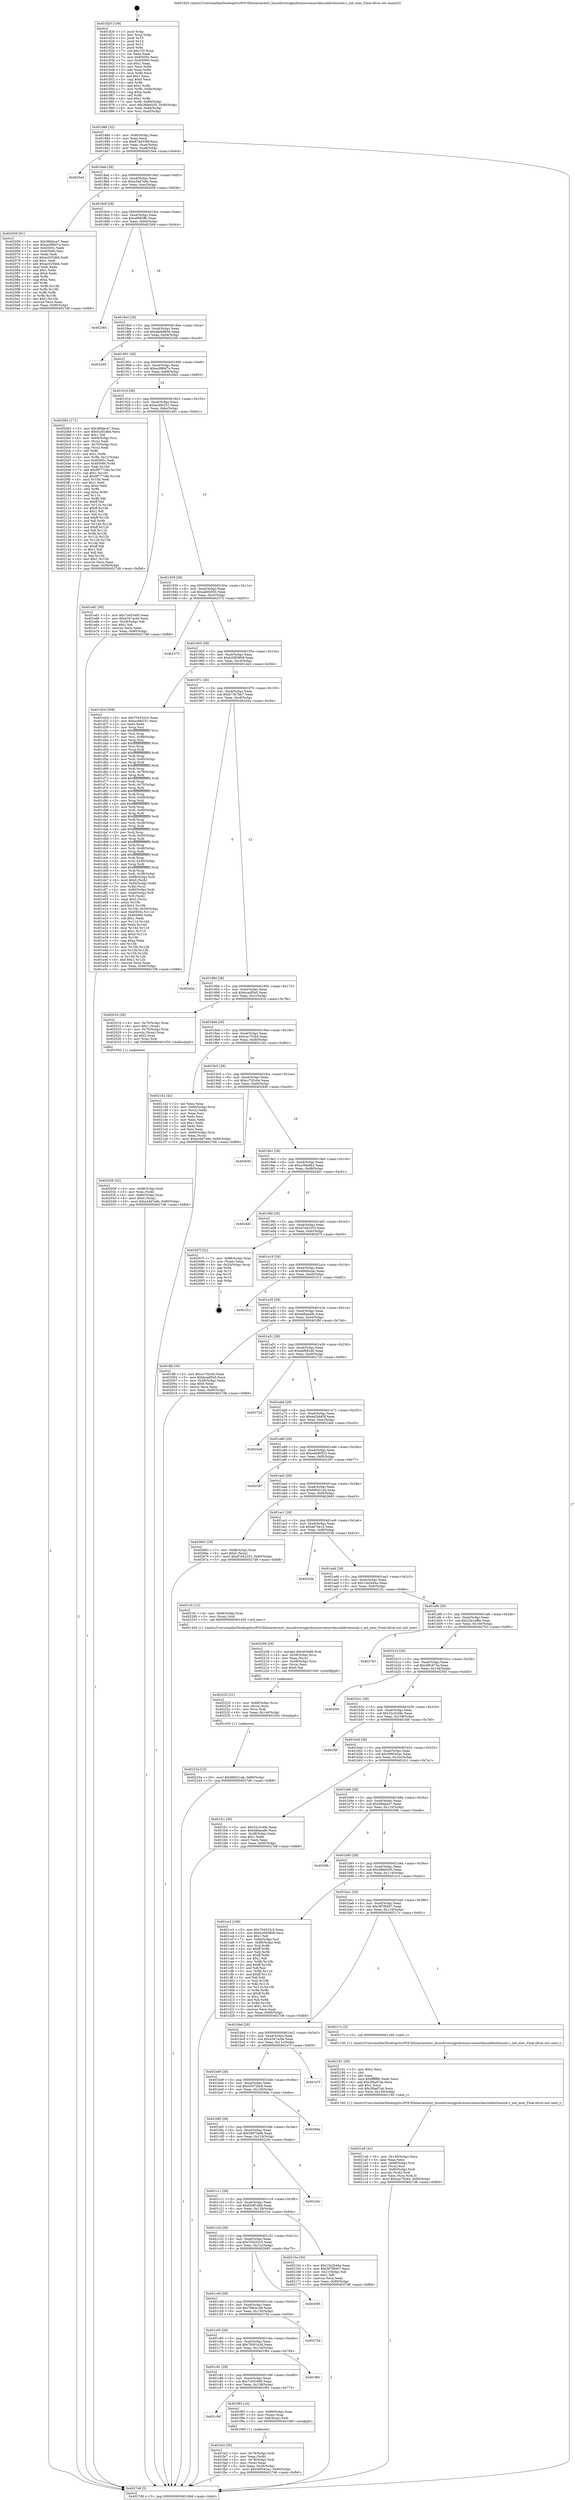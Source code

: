 digraph "0x401820" {
  label = "0x401820 (/mnt/c/Users/mathe/Desktop/tcc/POCII/binaries/extr_linuxdriversgpudrmnouveaunvkmsubdevbiosinit.c_init_exec_Final-ollvm.out::main(0))"
  labelloc = "t"
  node[shape=record]

  Entry [label="",width=0.3,height=0.3,shape=circle,fillcolor=black,style=filled]
  "0x40188d" [label="{
     0x40188d [32]\l
     | [instrs]\l
     &nbsp;&nbsp;0x40188d \<+6\>: mov -0x90(%rbp),%eax\l
     &nbsp;&nbsp;0x401893 \<+2\>: mov %eax,%ecx\l
     &nbsp;&nbsp;0x401895 \<+6\>: sub $0x87d4538f,%ecx\l
     &nbsp;&nbsp;0x40189b \<+6\>: mov %eax,-0xa4(%rbp)\l
     &nbsp;&nbsp;0x4018a1 \<+6\>: mov %ecx,-0xa8(%rbp)\l
     &nbsp;&nbsp;0x4018a7 \<+6\>: je 00000000004025e4 \<main+0xdc4\>\l
  }"]
  "0x4025e4" [label="{
     0x4025e4\l
  }", style=dashed]
  "0x4018ad" [label="{
     0x4018ad [28]\l
     | [instrs]\l
     &nbsp;&nbsp;0x4018ad \<+5\>: jmp 00000000004018b2 \<main+0x92\>\l
     &nbsp;&nbsp;0x4018b2 \<+6\>: mov -0xa4(%rbp),%eax\l
     &nbsp;&nbsp;0x4018b8 \<+5\>: sub $0xa34d7a9e,%eax\l
     &nbsp;&nbsp;0x4018bd \<+6\>: mov %eax,-0xac(%rbp)\l
     &nbsp;&nbsp;0x4018c3 \<+6\>: je 0000000000402058 \<main+0x838\>\l
  }"]
  Exit [label="",width=0.3,height=0.3,shape=circle,fillcolor=black,style=filled,peripheries=2]
  "0x402058" [label="{
     0x402058 [91]\l
     | [instrs]\l
     &nbsp;&nbsp;0x402058 \<+5\>: mov $0x36fabce7,%eax\l
     &nbsp;&nbsp;0x40205d \<+5\>: mov $0xac996d7a,%ecx\l
     &nbsp;&nbsp;0x402062 \<+7\>: mov 0x40505c,%edx\l
     &nbsp;&nbsp;0x402069 \<+7\>: mov 0x405060,%esi\l
     &nbsp;&nbsp;0x402070 \<+2\>: mov %edx,%edi\l
     &nbsp;&nbsp;0x402072 \<+6\>: sub $0xac0254bb,%edi\l
     &nbsp;&nbsp;0x402078 \<+3\>: sub $0x1,%edi\l
     &nbsp;&nbsp;0x40207b \<+6\>: add $0xac0254bb,%edi\l
     &nbsp;&nbsp;0x402081 \<+3\>: imul %edi,%edx\l
     &nbsp;&nbsp;0x402084 \<+3\>: and $0x1,%edx\l
     &nbsp;&nbsp;0x402087 \<+3\>: cmp $0x0,%edx\l
     &nbsp;&nbsp;0x40208a \<+4\>: sete %r8b\l
     &nbsp;&nbsp;0x40208e \<+3\>: cmp $0xa,%esi\l
     &nbsp;&nbsp;0x402091 \<+4\>: setl %r9b\l
     &nbsp;&nbsp;0x402095 \<+3\>: mov %r8b,%r10b\l
     &nbsp;&nbsp;0x402098 \<+3\>: and %r9b,%r10b\l
     &nbsp;&nbsp;0x40209b \<+3\>: xor %r9b,%r8b\l
     &nbsp;&nbsp;0x40209e \<+3\>: or %r8b,%r10b\l
     &nbsp;&nbsp;0x4020a1 \<+4\>: test $0x1,%r10b\l
     &nbsp;&nbsp;0x4020a5 \<+3\>: cmovne %ecx,%eax\l
     &nbsp;&nbsp;0x4020a8 \<+6\>: mov %eax,-0x90(%rbp)\l
     &nbsp;&nbsp;0x4020ae \<+5\>: jmp 00000000004027d8 \<main+0xfb8\>\l
  }"]
  "0x4018c9" [label="{
     0x4018c9 [28]\l
     | [instrs]\l
     &nbsp;&nbsp;0x4018c9 \<+5\>: jmp 00000000004018ce \<main+0xae\>\l
     &nbsp;&nbsp;0x4018ce \<+6\>: mov -0xa4(%rbp),%eax\l
     &nbsp;&nbsp;0x4018d4 \<+5\>: sub $0xa6685ffc,%eax\l
     &nbsp;&nbsp;0x4018d9 \<+6\>: mov %eax,-0xb0(%rbp)\l
     &nbsp;&nbsp;0x4018df \<+6\>: je 0000000000402364 \<main+0xb44\>\l
  }"]
  "0x40223a" [label="{
     0x40223a [15]\l
     | [instrs]\l
     &nbsp;&nbsp;0x40223a \<+10\>: movl $0xfd9421ab,-0x90(%rbp)\l
     &nbsp;&nbsp;0x402244 \<+5\>: jmp 00000000004027d8 \<main+0xfb8\>\l
  }"]
  "0x402364" [label="{
     0x402364\l
  }", style=dashed]
  "0x4018e5" [label="{
     0x4018e5 [28]\l
     | [instrs]\l
     &nbsp;&nbsp;0x4018e5 \<+5\>: jmp 00000000004018ea \<main+0xca\>\l
     &nbsp;&nbsp;0x4018ea \<+6\>: mov -0xa4(%rbp),%eax\l
     &nbsp;&nbsp;0x4018f0 \<+5\>: sub $0xabeb9656,%eax\l
     &nbsp;&nbsp;0x4018f5 \<+6\>: mov %eax,-0xb4(%rbp)\l
     &nbsp;&nbsp;0x4018fb \<+6\>: je 0000000000402249 \<main+0xa29\>\l
  }"]
  "0x402225" [label="{
     0x402225 [21]\l
     | [instrs]\l
     &nbsp;&nbsp;0x402225 \<+4\>: mov -0x68(%rbp),%rcx\l
     &nbsp;&nbsp;0x402229 \<+3\>: mov (%rcx),%rcx\l
     &nbsp;&nbsp;0x40222c \<+3\>: mov %rcx,%rdi\l
     &nbsp;&nbsp;0x40222f \<+6\>: mov %eax,-0x144(%rbp)\l
     &nbsp;&nbsp;0x402235 \<+5\>: call 0000000000401030 \<free@plt\>\l
     | [calls]\l
     &nbsp;&nbsp;0x401030 \{1\} (unknown)\l
  }"]
  "0x402249" [label="{
     0x402249\l
  }", style=dashed]
  "0x401901" [label="{
     0x401901 [28]\l
     | [instrs]\l
     &nbsp;&nbsp;0x401901 \<+5\>: jmp 0000000000401906 \<main+0xe6\>\l
     &nbsp;&nbsp;0x401906 \<+6\>: mov -0xa4(%rbp),%eax\l
     &nbsp;&nbsp;0x40190c \<+5\>: sub $0xac996d7a,%eax\l
     &nbsp;&nbsp;0x401911 \<+6\>: mov %eax,-0xb8(%rbp)\l
     &nbsp;&nbsp;0x401917 \<+6\>: je 00000000004020b3 \<main+0x893\>\l
  }"]
  "0x402208" [label="{
     0x402208 [29]\l
     | [instrs]\l
     &nbsp;&nbsp;0x402208 \<+10\>: movabs $0x4030d6,%rdi\l
     &nbsp;&nbsp;0x402212 \<+4\>: mov -0x58(%rbp),%rcx\l
     &nbsp;&nbsp;0x402216 \<+2\>: mov %eax,(%rcx)\l
     &nbsp;&nbsp;0x402218 \<+4\>: mov -0x58(%rbp),%rcx\l
     &nbsp;&nbsp;0x40221c \<+2\>: mov (%rcx),%esi\l
     &nbsp;&nbsp;0x40221e \<+2\>: mov $0x0,%al\l
     &nbsp;&nbsp;0x402220 \<+5\>: call 0000000000401040 \<printf@plt\>\l
     | [calls]\l
     &nbsp;&nbsp;0x401040 \{1\} (unknown)\l
  }"]
  "0x4020b3" [label="{
     0x4020b3 [171]\l
     | [instrs]\l
     &nbsp;&nbsp;0x4020b3 \<+5\>: mov $0x36fabce7,%eax\l
     &nbsp;&nbsp;0x4020b8 \<+5\>: mov $0x62df1dbb,%ecx\l
     &nbsp;&nbsp;0x4020bd \<+2\>: mov $0x1,%dl\l
     &nbsp;&nbsp;0x4020bf \<+4\>: mov -0x60(%rbp),%rsi\l
     &nbsp;&nbsp;0x4020c3 \<+2\>: mov (%rsi),%edi\l
     &nbsp;&nbsp;0x4020c5 \<+4\>: mov -0x70(%rbp),%rsi\l
     &nbsp;&nbsp;0x4020c9 \<+2\>: cmp (%rsi),%edi\l
     &nbsp;&nbsp;0x4020cb \<+4\>: setl %r8b\l
     &nbsp;&nbsp;0x4020cf \<+4\>: and $0x1,%r8b\l
     &nbsp;&nbsp;0x4020d3 \<+4\>: mov %r8b,-0x21(%rbp)\l
     &nbsp;&nbsp;0x4020d7 \<+7\>: mov 0x40505c,%edi\l
     &nbsp;&nbsp;0x4020de \<+8\>: mov 0x405060,%r9d\l
     &nbsp;&nbsp;0x4020e6 \<+3\>: mov %edi,%r10d\l
     &nbsp;&nbsp;0x4020e9 \<+7\>: add $0x9f777c8e,%r10d\l
     &nbsp;&nbsp;0x4020f0 \<+4\>: sub $0x1,%r10d\l
     &nbsp;&nbsp;0x4020f4 \<+7\>: sub $0x9f777c8e,%r10d\l
     &nbsp;&nbsp;0x4020fb \<+4\>: imul %r10d,%edi\l
     &nbsp;&nbsp;0x4020ff \<+3\>: and $0x1,%edi\l
     &nbsp;&nbsp;0x402102 \<+3\>: cmp $0x0,%edi\l
     &nbsp;&nbsp;0x402105 \<+4\>: sete %r8b\l
     &nbsp;&nbsp;0x402109 \<+4\>: cmp $0xa,%r9d\l
     &nbsp;&nbsp;0x40210d \<+4\>: setl %r11b\l
     &nbsp;&nbsp;0x402111 \<+3\>: mov %r8b,%bl\l
     &nbsp;&nbsp;0x402114 \<+3\>: xor $0xff,%bl\l
     &nbsp;&nbsp;0x402117 \<+3\>: mov %r11b,%r14b\l
     &nbsp;&nbsp;0x40211a \<+4\>: xor $0xff,%r14b\l
     &nbsp;&nbsp;0x40211e \<+3\>: xor $0x1,%dl\l
     &nbsp;&nbsp;0x402121 \<+3\>: mov %bl,%r15b\l
     &nbsp;&nbsp;0x402124 \<+4\>: and $0xff,%r15b\l
     &nbsp;&nbsp;0x402128 \<+3\>: and %dl,%r8b\l
     &nbsp;&nbsp;0x40212b \<+3\>: mov %r14b,%r12b\l
     &nbsp;&nbsp;0x40212e \<+4\>: and $0xff,%r12b\l
     &nbsp;&nbsp;0x402132 \<+3\>: and %dl,%r11b\l
     &nbsp;&nbsp;0x402135 \<+3\>: or %r8b,%r15b\l
     &nbsp;&nbsp;0x402138 \<+3\>: or %r11b,%r12b\l
     &nbsp;&nbsp;0x40213b \<+3\>: xor %r12b,%r15b\l
     &nbsp;&nbsp;0x40213e \<+3\>: or %r14b,%bl\l
     &nbsp;&nbsp;0x402141 \<+3\>: xor $0xff,%bl\l
     &nbsp;&nbsp;0x402144 \<+3\>: or $0x1,%dl\l
     &nbsp;&nbsp;0x402147 \<+2\>: and %dl,%bl\l
     &nbsp;&nbsp;0x402149 \<+3\>: or %bl,%r15b\l
     &nbsp;&nbsp;0x40214c \<+4\>: test $0x1,%r15b\l
     &nbsp;&nbsp;0x402150 \<+3\>: cmovne %ecx,%eax\l
     &nbsp;&nbsp;0x402153 \<+6\>: mov %eax,-0x90(%rbp)\l
     &nbsp;&nbsp;0x402159 \<+5\>: jmp 00000000004027d8 \<main+0xfb8\>\l
  }"]
  "0x40191d" [label="{
     0x40191d [28]\l
     | [instrs]\l
     &nbsp;&nbsp;0x40191d \<+5\>: jmp 0000000000401922 \<main+0x102\>\l
     &nbsp;&nbsp;0x401922 \<+6\>: mov -0xa4(%rbp),%eax\l
     &nbsp;&nbsp;0x401928 \<+5\>: sub $0xacd9c251,%eax\l
     &nbsp;&nbsp;0x40192d \<+6\>: mov %eax,-0xbc(%rbp)\l
     &nbsp;&nbsp;0x401933 \<+6\>: je 0000000000401e61 \<main+0x641\>\l
  }"]
  "0x4021a9" [label="{
     0x4021a9 [41]\l
     | [instrs]\l
     &nbsp;&nbsp;0x4021a9 \<+6\>: mov -0x140(%rbp),%ecx\l
     &nbsp;&nbsp;0x4021af \<+3\>: imul %eax,%ecx\l
     &nbsp;&nbsp;0x4021b2 \<+4\>: mov -0x68(%rbp),%rsi\l
     &nbsp;&nbsp;0x4021b6 \<+3\>: mov (%rsi),%rsi\l
     &nbsp;&nbsp;0x4021b9 \<+4\>: mov -0x60(%rbp),%rdi\l
     &nbsp;&nbsp;0x4021bd \<+3\>: movslq (%rdi),%rdi\l
     &nbsp;&nbsp;0x4021c0 \<+3\>: mov %ecx,(%rsi,%rdi,4)\l
     &nbsp;&nbsp;0x4021c3 \<+10\>: movl $0xcac75cb4,-0x90(%rbp)\l
     &nbsp;&nbsp;0x4021cd \<+5\>: jmp 00000000004027d8 \<main+0xfb8\>\l
  }"]
  "0x401e61" [label="{
     0x401e61 [30]\l
     | [instrs]\l
     &nbsp;&nbsp;0x401e61 \<+5\>: mov $0x7c453495,%eax\l
     &nbsp;&nbsp;0x401e66 \<+5\>: mov $0x4347ac0e,%ecx\l
     &nbsp;&nbsp;0x401e6b \<+3\>: mov -0x29(%rbp),%dl\l
     &nbsp;&nbsp;0x401e6e \<+3\>: test $0x1,%dl\l
     &nbsp;&nbsp;0x401e71 \<+3\>: cmovne %ecx,%eax\l
     &nbsp;&nbsp;0x401e74 \<+6\>: mov %eax,-0x90(%rbp)\l
     &nbsp;&nbsp;0x401e7a \<+5\>: jmp 00000000004027d8 \<main+0xfb8\>\l
  }"]
  "0x401939" [label="{
     0x401939 [28]\l
     | [instrs]\l
     &nbsp;&nbsp;0x401939 \<+5\>: jmp 000000000040193e \<main+0x11e\>\l
     &nbsp;&nbsp;0x40193e \<+6\>: mov -0xa4(%rbp),%eax\l
     &nbsp;&nbsp;0x401944 \<+5\>: sub $0xaefd5955,%eax\l
     &nbsp;&nbsp;0x401949 \<+6\>: mov %eax,-0xc0(%rbp)\l
     &nbsp;&nbsp;0x40194f \<+6\>: je 0000000000402373 \<main+0xb53\>\l
  }"]
  "0x402181" [label="{
     0x402181 [40]\l
     | [instrs]\l
     &nbsp;&nbsp;0x402181 \<+5\>: mov $0x2,%ecx\l
     &nbsp;&nbsp;0x402186 \<+1\>: cltd\l
     &nbsp;&nbsp;0x402187 \<+2\>: idiv %ecx\l
     &nbsp;&nbsp;0x402189 \<+6\>: imul $0xfffffffe,%edx,%ecx\l
     &nbsp;&nbsp;0x40218f \<+6\>: add $0x2f4ad7ab,%ecx\l
     &nbsp;&nbsp;0x402195 \<+3\>: add $0x1,%ecx\l
     &nbsp;&nbsp;0x402198 \<+6\>: sub $0x2f4ad7ab,%ecx\l
     &nbsp;&nbsp;0x40219e \<+6\>: mov %ecx,-0x140(%rbp)\l
     &nbsp;&nbsp;0x4021a4 \<+5\>: call 0000000000401160 \<next_i\>\l
     | [calls]\l
     &nbsp;&nbsp;0x401160 \{1\} (/mnt/c/Users/mathe/Desktop/tcc/POCII/binaries/extr_linuxdriversgpudrmnouveaunvkmsubdevbiosinit.c_init_exec_Final-ollvm.out::next_i)\l
  }"]
  "0x402373" [label="{
     0x402373\l
  }", style=dashed]
  "0x401955" [label="{
     0x401955 [28]\l
     | [instrs]\l
     &nbsp;&nbsp;0x401955 \<+5\>: jmp 000000000040195a \<main+0x13a\>\l
     &nbsp;&nbsp;0x40195a \<+6\>: mov -0xa4(%rbp),%eax\l
     &nbsp;&nbsp;0x401960 \<+5\>: sub $0xb2093808,%eax\l
     &nbsp;&nbsp;0x401965 \<+6\>: mov %eax,-0xc4(%rbp)\l
     &nbsp;&nbsp;0x40196b \<+6\>: je 0000000000401d2d \<main+0x50d\>\l
  }"]
  "0x402038" [label="{
     0x402038 [32]\l
     | [instrs]\l
     &nbsp;&nbsp;0x402038 \<+4\>: mov -0x68(%rbp),%rdi\l
     &nbsp;&nbsp;0x40203c \<+3\>: mov %rax,(%rdi)\l
     &nbsp;&nbsp;0x40203f \<+4\>: mov -0x60(%rbp),%rax\l
     &nbsp;&nbsp;0x402043 \<+6\>: movl $0x0,(%rax)\l
     &nbsp;&nbsp;0x402049 \<+10\>: movl $0xa34d7a9e,-0x90(%rbp)\l
     &nbsp;&nbsp;0x402053 \<+5\>: jmp 00000000004027d8 \<main+0xfb8\>\l
  }"]
  "0x401d2d" [label="{
     0x401d2d [308]\l
     | [instrs]\l
     &nbsp;&nbsp;0x401d2d \<+5\>: mov $0x704532c5,%eax\l
     &nbsp;&nbsp;0x401d32 \<+5\>: mov $0xacd9c251,%ecx\l
     &nbsp;&nbsp;0x401d37 \<+2\>: xor %edx,%edx\l
     &nbsp;&nbsp;0x401d39 \<+3\>: mov %rsp,%rsi\l
     &nbsp;&nbsp;0x401d3c \<+4\>: add $0xfffffffffffffff0,%rsi\l
     &nbsp;&nbsp;0x401d40 \<+3\>: mov %rsi,%rsp\l
     &nbsp;&nbsp;0x401d43 \<+7\>: mov %rsi,-0x88(%rbp)\l
     &nbsp;&nbsp;0x401d4a \<+3\>: mov %rsp,%rsi\l
     &nbsp;&nbsp;0x401d4d \<+4\>: add $0xfffffffffffffff0,%rsi\l
     &nbsp;&nbsp;0x401d51 \<+3\>: mov %rsi,%rsp\l
     &nbsp;&nbsp;0x401d54 \<+3\>: mov %rsp,%rdi\l
     &nbsp;&nbsp;0x401d57 \<+4\>: add $0xfffffffffffffff0,%rdi\l
     &nbsp;&nbsp;0x401d5b \<+3\>: mov %rdi,%rsp\l
     &nbsp;&nbsp;0x401d5e \<+4\>: mov %rdi,-0x80(%rbp)\l
     &nbsp;&nbsp;0x401d62 \<+3\>: mov %rsp,%rdi\l
     &nbsp;&nbsp;0x401d65 \<+4\>: add $0xfffffffffffffff0,%rdi\l
     &nbsp;&nbsp;0x401d69 \<+3\>: mov %rdi,%rsp\l
     &nbsp;&nbsp;0x401d6c \<+4\>: mov %rdi,-0x78(%rbp)\l
     &nbsp;&nbsp;0x401d70 \<+3\>: mov %rsp,%rdi\l
     &nbsp;&nbsp;0x401d73 \<+4\>: add $0xfffffffffffffff0,%rdi\l
     &nbsp;&nbsp;0x401d77 \<+3\>: mov %rdi,%rsp\l
     &nbsp;&nbsp;0x401d7a \<+4\>: mov %rdi,-0x70(%rbp)\l
     &nbsp;&nbsp;0x401d7e \<+3\>: mov %rsp,%rdi\l
     &nbsp;&nbsp;0x401d81 \<+4\>: add $0xfffffffffffffff0,%rdi\l
     &nbsp;&nbsp;0x401d85 \<+3\>: mov %rdi,%rsp\l
     &nbsp;&nbsp;0x401d88 \<+4\>: mov %rdi,-0x68(%rbp)\l
     &nbsp;&nbsp;0x401d8c \<+3\>: mov %rsp,%rdi\l
     &nbsp;&nbsp;0x401d8f \<+4\>: add $0xfffffffffffffff0,%rdi\l
     &nbsp;&nbsp;0x401d93 \<+3\>: mov %rdi,%rsp\l
     &nbsp;&nbsp;0x401d96 \<+4\>: mov %rdi,-0x60(%rbp)\l
     &nbsp;&nbsp;0x401d9a \<+3\>: mov %rsp,%rdi\l
     &nbsp;&nbsp;0x401d9d \<+4\>: add $0xfffffffffffffff0,%rdi\l
     &nbsp;&nbsp;0x401da1 \<+3\>: mov %rdi,%rsp\l
     &nbsp;&nbsp;0x401da4 \<+4\>: mov %rdi,-0x58(%rbp)\l
     &nbsp;&nbsp;0x401da8 \<+3\>: mov %rsp,%rdi\l
     &nbsp;&nbsp;0x401dab \<+4\>: add $0xfffffffffffffff0,%rdi\l
     &nbsp;&nbsp;0x401daf \<+3\>: mov %rdi,%rsp\l
     &nbsp;&nbsp;0x401db2 \<+4\>: mov %rdi,-0x50(%rbp)\l
     &nbsp;&nbsp;0x401db6 \<+3\>: mov %rsp,%rdi\l
     &nbsp;&nbsp;0x401db9 \<+4\>: add $0xfffffffffffffff0,%rdi\l
     &nbsp;&nbsp;0x401dbd \<+3\>: mov %rdi,%rsp\l
     &nbsp;&nbsp;0x401dc0 \<+4\>: mov %rdi,-0x48(%rbp)\l
     &nbsp;&nbsp;0x401dc4 \<+3\>: mov %rsp,%rdi\l
     &nbsp;&nbsp;0x401dc7 \<+4\>: add $0xfffffffffffffff0,%rdi\l
     &nbsp;&nbsp;0x401dcb \<+3\>: mov %rdi,%rsp\l
     &nbsp;&nbsp;0x401dce \<+4\>: mov %rdi,-0x40(%rbp)\l
     &nbsp;&nbsp;0x401dd2 \<+3\>: mov %rsp,%rdi\l
     &nbsp;&nbsp;0x401dd5 \<+4\>: add $0xfffffffffffffff0,%rdi\l
     &nbsp;&nbsp;0x401dd9 \<+3\>: mov %rdi,%rsp\l
     &nbsp;&nbsp;0x401ddc \<+4\>: mov %rdi,-0x38(%rbp)\l
     &nbsp;&nbsp;0x401de0 \<+7\>: mov -0x88(%rbp),%rdi\l
     &nbsp;&nbsp;0x401de7 \<+6\>: movl $0x0,(%rdi)\l
     &nbsp;&nbsp;0x401ded \<+7\>: mov -0x94(%rbp),%r8d\l
     &nbsp;&nbsp;0x401df4 \<+3\>: mov %r8d,(%rsi)\l
     &nbsp;&nbsp;0x401df7 \<+4\>: mov -0x80(%rbp),%rdi\l
     &nbsp;&nbsp;0x401dfb \<+7\>: mov -0xa0(%rbp),%r9\l
     &nbsp;&nbsp;0x401e02 \<+3\>: mov %r9,(%rdi)\l
     &nbsp;&nbsp;0x401e05 \<+3\>: cmpl $0x2,(%rsi)\l
     &nbsp;&nbsp;0x401e08 \<+4\>: setne %r10b\l
     &nbsp;&nbsp;0x401e0c \<+4\>: and $0x1,%r10b\l
     &nbsp;&nbsp;0x401e10 \<+4\>: mov %r10b,-0x29(%rbp)\l
     &nbsp;&nbsp;0x401e14 \<+8\>: mov 0x40505c,%r11d\l
     &nbsp;&nbsp;0x401e1c \<+7\>: mov 0x405060,%ebx\l
     &nbsp;&nbsp;0x401e23 \<+3\>: sub $0x1,%edx\l
     &nbsp;&nbsp;0x401e26 \<+3\>: mov %r11d,%r14d\l
     &nbsp;&nbsp;0x401e29 \<+3\>: add %edx,%r14d\l
     &nbsp;&nbsp;0x401e2c \<+4\>: imul %r14d,%r11d\l
     &nbsp;&nbsp;0x401e30 \<+4\>: and $0x1,%r11d\l
     &nbsp;&nbsp;0x401e34 \<+4\>: cmp $0x0,%r11d\l
     &nbsp;&nbsp;0x401e38 \<+4\>: sete %r10b\l
     &nbsp;&nbsp;0x401e3c \<+3\>: cmp $0xa,%ebx\l
     &nbsp;&nbsp;0x401e3f \<+4\>: setl %r15b\l
     &nbsp;&nbsp;0x401e43 \<+3\>: mov %r10b,%r12b\l
     &nbsp;&nbsp;0x401e46 \<+3\>: and %r15b,%r12b\l
     &nbsp;&nbsp;0x401e49 \<+3\>: xor %r15b,%r10b\l
     &nbsp;&nbsp;0x401e4c \<+3\>: or %r10b,%r12b\l
     &nbsp;&nbsp;0x401e4f \<+4\>: test $0x1,%r12b\l
     &nbsp;&nbsp;0x401e53 \<+3\>: cmovne %ecx,%eax\l
     &nbsp;&nbsp;0x401e56 \<+6\>: mov %eax,-0x90(%rbp)\l
     &nbsp;&nbsp;0x401e5c \<+5\>: jmp 00000000004027d8 \<main+0xfb8\>\l
  }"]
  "0x401971" [label="{
     0x401971 [28]\l
     | [instrs]\l
     &nbsp;&nbsp;0x401971 \<+5\>: jmp 0000000000401976 \<main+0x156\>\l
     &nbsp;&nbsp;0x401976 \<+6\>: mov -0xa4(%rbp),%eax\l
     &nbsp;&nbsp;0x40197c \<+5\>: sub $0xb73b7bb7,%eax\l
     &nbsp;&nbsp;0x401981 \<+6\>: mov %eax,-0xc8(%rbp)\l
     &nbsp;&nbsp;0x401987 \<+6\>: je 000000000040242a \<main+0xc0a\>\l
  }"]
  "0x401fa3" [label="{
     0x401fa3 [30]\l
     | [instrs]\l
     &nbsp;&nbsp;0x401fa3 \<+4\>: mov -0x78(%rbp),%rdi\l
     &nbsp;&nbsp;0x401fa7 \<+2\>: mov %eax,(%rdi)\l
     &nbsp;&nbsp;0x401fa9 \<+4\>: mov -0x78(%rbp),%rdi\l
     &nbsp;&nbsp;0x401fad \<+2\>: mov (%rdi),%eax\l
     &nbsp;&nbsp;0x401faf \<+3\>: mov %eax,-0x28(%rbp)\l
     &nbsp;&nbsp;0x401fb2 \<+10\>: movl $0x369542ec,-0x90(%rbp)\l
     &nbsp;&nbsp;0x401fbc \<+5\>: jmp 00000000004027d8 \<main+0xfb8\>\l
  }"]
  "0x40242a" [label="{
     0x40242a\l
  }", style=dashed]
  "0x40198d" [label="{
     0x40198d [28]\l
     | [instrs]\l
     &nbsp;&nbsp;0x40198d \<+5\>: jmp 0000000000401992 \<main+0x172\>\l
     &nbsp;&nbsp;0x401992 \<+6\>: mov -0xa4(%rbp),%eax\l
     &nbsp;&nbsp;0x401998 \<+5\>: sub $0xbcadf5a5,%eax\l
     &nbsp;&nbsp;0x40199d \<+6\>: mov %eax,-0xcc(%rbp)\l
     &nbsp;&nbsp;0x4019a3 \<+6\>: je 000000000040201b \<main+0x7fb\>\l
  }"]
  "0x401c9d" [label="{
     0x401c9d\l
  }", style=dashed]
  "0x40201b" [label="{
     0x40201b [29]\l
     | [instrs]\l
     &nbsp;&nbsp;0x40201b \<+4\>: mov -0x70(%rbp),%rax\l
     &nbsp;&nbsp;0x40201f \<+6\>: movl $0x1,(%rax)\l
     &nbsp;&nbsp;0x402025 \<+4\>: mov -0x70(%rbp),%rax\l
     &nbsp;&nbsp;0x402029 \<+3\>: movslq (%rax),%rax\l
     &nbsp;&nbsp;0x40202c \<+4\>: shl $0x2,%rax\l
     &nbsp;&nbsp;0x402030 \<+3\>: mov %rax,%rdi\l
     &nbsp;&nbsp;0x402033 \<+5\>: call 0000000000401050 \<malloc@plt\>\l
     | [calls]\l
     &nbsp;&nbsp;0x401050 \{1\} (unknown)\l
  }"]
  "0x4019a9" [label="{
     0x4019a9 [28]\l
     | [instrs]\l
     &nbsp;&nbsp;0x4019a9 \<+5\>: jmp 00000000004019ae \<main+0x18e\>\l
     &nbsp;&nbsp;0x4019ae \<+6\>: mov -0xa4(%rbp),%eax\l
     &nbsp;&nbsp;0x4019b4 \<+5\>: sub $0xcac75cb4,%eax\l
     &nbsp;&nbsp;0x4019b9 \<+6\>: mov %eax,-0xd0(%rbp)\l
     &nbsp;&nbsp;0x4019bf \<+6\>: je 00000000004021d2 \<main+0x9b2\>\l
  }"]
  "0x401f93" [label="{
     0x401f93 [16]\l
     | [instrs]\l
     &nbsp;&nbsp;0x401f93 \<+4\>: mov -0x80(%rbp),%rax\l
     &nbsp;&nbsp;0x401f97 \<+3\>: mov (%rax),%rax\l
     &nbsp;&nbsp;0x401f9a \<+4\>: mov 0x8(%rax),%rdi\l
     &nbsp;&nbsp;0x401f9e \<+5\>: call 0000000000401060 \<atoi@plt\>\l
     | [calls]\l
     &nbsp;&nbsp;0x401060 \{1\} (unknown)\l
  }"]
  "0x4021d2" [label="{
     0x4021d2 [42]\l
     | [instrs]\l
     &nbsp;&nbsp;0x4021d2 \<+2\>: xor %eax,%eax\l
     &nbsp;&nbsp;0x4021d4 \<+4\>: mov -0x60(%rbp),%rcx\l
     &nbsp;&nbsp;0x4021d8 \<+2\>: mov (%rcx),%edx\l
     &nbsp;&nbsp;0x4021da \<+2\>: mov %eax,%esi\l
     &nbsp;&nbsp;0x4021dc \<+2\>: sub %edx,%esi\l
     &nbsp;&nbsp;0x4021de \<+2\>: mov %eax,%edx\l
     &nbsp;&nbsp;0x4021e0 \<+3\>: sub $0x1,%edx\l
     &nbsp;&nbsp;0x4021e3 \<+2\>: add %edx,%esi\l
     &nbsp;&nbsp;0x4021e5 \<+2\>: sub %esi,%eax\l
     &nbsp;&nbsp;0x4021e7 \<+4\>: mov -0x60(%rbp),%rcx\l
     &nbsp;&nbsp;0x4021eb \<+2\>: mov %eax,(%rcx)\l
     &nbsp;&nbsp;0x4021ed \<+10\>: movl $0xa34d7a9e,-0x90(%rbp)\l
     &nbsp;&nbsp;0x4021f7 \<+5\>: jmp 00000000004027d8 \<main+0xfb8\>\l
  }"]
  "0x4019c5" [label="{
     0x4019c5 [28]\l
     | [instrs]\l
     &nbsp;&nbsp;0x4019c5 \<+5\>: jmp 00000000004019ca \<main+0x1aa\>\l
     &nbsp;&nbsp;0x4019ca \<+6\>: mov -0xa4(%rbp),%eax\l
     &nbsp;&nbsp;0x4019d0 \<+5\>: sub $0xcc702c0e,%eax\l
     &nbsp;&nbsp;0x4019d5 \<+6\>: mov %eax,-0xd4(%rbp)\l
     &nbsp;&nbsp;0x4019db \<+6\>: je 0000000000402640 \<main+0xe20\>\l
  }"]
  "0x401c81" [label="{
     0x401c81 [28]\l
     | [instrs]\l
     &nbsp;&nbsp;0x401c81 \<+5\>: jmp 0000000000401c86 \<main+0x466\>\l
     &nbsp;&nbsp;0x401c86 \<+6\>: mov -0xa4(%rbp),%eax\l
     &nbsp;&nbsp;0x401c8c \<+5\>: sub $0x7c453495,%eax\l
     &nbsp;&nbsp;0x401c91 \<+6\>: mov %eax,-0x138(%rbp)\l
     &nbsp;&nbsp;0x401c97 \<+6\>: je 0000000000401f93 \<main+0x773\>\l
  }"]
  "0x402640" [label="{
     0x402640\l
  }", style=dashed]
  "0x4019e1" [label="{
     0x4019e1 [28]\l
     | [instrs]\l
     &nbsp;&nbsp;0x4019e1 \<+5\>: jmp 00000000004019e6 \<main+0x1c6\>\l
     &nbsp;&nbsp;0x4019e6 \<+6\>: mov -0xa4(%rbp),%eax\l
     &nbsp;&nbsp;0x4019ec \<+5\>: sub $0xcc94e661,%eax\l
     &nbsp;&nbsp;0x4019f1 \<+6\>: mov %eax,-0xd8(%rbp)\l
     &nbsp;&nbsp;0x4019f7 \<+6\>: je 00000000004024d1 \<main+0xcb1\>\l
  }"]
  "0x401f84" [label="{
     0x401f84\l
  }", style=dashed]
  "0x4024d1" [label="{
     0x4024d1\l
  }", style=dashed]
  "0x4019fd" [label="{
     0x4019fd [28]\l
     | [instrs]\l
     &nbsp;&nbsp;0x4019fd \<+5\>: jmp 0000000000401a02 \<main+0x1e2\>\l
     &nbsp;&nbsp;0x401a02 \<+6\>: mov -0xa4(%rbp),%eax\l
     &nbsp;&nbsp;0x401a08 \<+5\>: sub $0xd7d42253,%eax\l
     &nbsp;&nbsp;0x401a0d \<+6\>: mov %eax,-0xdc(%rbp)\l
     &nbsp;&nbsp;0x401a13 \<+6\>: je 000000000040267f \<main+0xe5f\>\l
  }"]
  "0x401c65" [label="{
     0x401c65 [28]\l
     | [instrs]\l
     &nbsp;&nbsp;0x401c65 \<+5\>: jmp 0000000000401c6a \<main+0x44a\>\l
     &nbsp;&nbsp;0x401c6a \<+6\>: mov -0xa4(%rbp),%eax\l
     &nbsp;&nbsp;0x401c70 \<+5\>: sub $0x79301e3d,%eax\l
     &nbsp;&nbsp;0x401c75 \<+6\>: mov %eax,-0x134(%rbp)\l
     &nbsp;&nbsp;0x401c7b \<+6\>: je 0000000000401f84 \<main+0x764\>\l
  }"]
  "0x40267f" [label="{
     0x40267f [22]\l
     | [instrs]\l
     &nbsp;&nbsp;0x40267f \<+7\>: mov -0x88(%rbp),%rax\l
     &nbsp;&nbsp;0x402686 \<+2\>: mov (%rax),%eax\l
     &nbsp;&nbsp;0x402688 \<+4\>: lea -0x20(%rbp),%rsp\l
     &nbsp;&nbsp;0x40268c \<+1\>: pop %rbx\l
     &nbsp;&nbsp;0x40268d \<+2\>: pop %r12\l
     &nbsp;&nbsp;0x40268f \<+2\>: pop %r14\l
     &nbsp;&nbsp;0x402691 \<+2\>: pop %r15\l
     &nbsp;&nbsp;0x402693 \<+1\>: pop %rbp\l
     &nbsp;&nbsp;0x402694 \<+1\>: ret\l
  }"]
  "0x401a19" [label="{
     0x401a19 [28]\l
     | [instrs]\l
     &nbsp;&nbsp;0x401a19 \<+5\>: jmp 0000000000401a1e \<main+0x1fe\>\l
     &nbsp;&nbsp;0x401a1e \<+6\>: mov -0xa4(%rbp),%eax\l
     &nbsp;&nbsp;0x401a24 \<+5\>: sub $0xdb60a2ac,%eax\l
     &nbsp;&nbsp;0x401a29 \<+6\>: mov %eax,-0xe0(%rbp)\l
     &nbsp;&nbsp;0x401a2f \<+6\>: je 0000000000401f12 \<main+0x6f2\>\l
  }"]
  "0x40275d" [label="{
     0x40275d\l
  }", style=dashed]
  "0x401f12" [label="{
     0x401f12\l
  }", style=dashed]
  "0x401a35" [label="{
     0x401a35 [28]\l
     | [instrs]\l
     &nbsp;&nbsp;0x401a35 \<+5\>: jmp 0000000000401a3a \<main+0x21a\>\l
     &nbsp;&nbsp;0x401a3a \<+6\>: mov -0xa4(%rbp),%eax\l
     &nbsp;&nbsp;0x401a40 \<+5\>: sub $0xddbaea8c,%eax\l
     &nbsp;&nbsp;0x401a45 \<+6\>: mov %eax,-0xe4(%rbp)\l
     &nbsp;&nbsp;0x401a4b \<+6\>: je 0000000000401ffd \<main+0x7dd\>\l
  }"]
  "0x401c49" [label="{
     0x401c49 [28]\l
     | [instrs]\l
     &nbsp;&nbsp;0x401c49 \<+5\>: jmp 0000000000401c4e \<main+0x42e\>\l
     &nbsp;&nbsp;0x401c4e \<+6\>: mov -0xa4(%rbp),%eax\l
     &nbsp;&nbsp;0x401c54 \<+5\>: sub $0x768ca1d9,%eax\l
     &nbsp;&nbsp;0x401c59 \<+6\>: mov %eax,-0x130(%rbp)\l
     &nbsp;&nbsp;0x401c5f \<+6\>: je 000000000040275d \<main+0xf3d\>\l
  }"]
  "0x401ffd" [label="{
     0x401ffd [30]\l
     | [instrs]\l
     &nbsp;&nbsp;0x401ffd \<+5\>: mov $0xcc702c0e,%eax\l
     &nbsp;&nbsp;0x402002 \<+5\>: mov $0xbcadf5a5,%ecx\l
     &nbsp;&nbsp;0x402007 \<+3\>: mov -0x28(%rbp),%edx\l
     &nbsp;&nbsp;0x40200a \<+3\>: cmp $0x0,%edx\l
     &nbsp;&nbsp;0x40200d \<+3\>: cmove %ecx,%eax\l
     &nbsp;&nbsp;0x402010 \<+6\>: mov %eax,-0x90(%rbp)\l
     &nbsp;&nbsp;0x402016 \<+5\>: jmp 00000000004027d8 \<main+0xfb8\>\l
  }"]
  "0x401a51" [label="{
     0x401a51 [28]\l
     | [instrs]\l
     &nbsp;&nbsp;0x401a51 \<+5\>: jmp 0000000000401a56 \<main+0x236\>\l
     &nbsp;&nbsp;0x401a56 \<+6\>: mov -0xa4(%rbp),%eax\l
     &nbsp;&nbsp;0x401a5c \<+5\>: sub $0xdef69246,%eax\l
     &nbsp;&nbsp;0x401a61 \<+6\>: mov %eax,-0xe8(%rbp)\l
     &nbsp;&nbsp;0x401a67 \<+6\>: je 0000000000402720 \<main+0xf00\>\l
  }"]
  "0x402695" [label="{
     0x402695\l
  }", style=dashed]
  "0x402720" [label="{
     0x402720\l
  }", style=dashed]
  "0x401a6d" [label="{
     0x401a6d [28]\l
     | [instrs]\l
     &nbsp;&nbsp;0x401a6d \<+5\>: jmp 0000000000401a72 \<main+0x252\>\l
     &nbsp;&nbsp;0x401a72 \<+6\>: mov -0xa4(%rbp),%eax\l
     &nbsp;&nbsp;0x401a78 \<+5\>: sub $0xea2bb83f,%eax\l
     &nbsp;&nbsp;0x401a7d \<+6\>: mov %eax,-0xec(%rbp)\l
     &nbsp;&nbsp;0x401a83 \<+6\>: je 00000000004024e0 \<main+0xcc0\>\l
  }"]
  "0x401c2d" [label="{
     0x401c2d [28]\l
     | [instrs]\l
     &nbsp;&nbsp;0x401c2d \<+5\>: jmp 0000000000401c32 \<main+0x412\>\l
     &nbsp;&nbsp;0x401c32 \<+6\>: mov -0xa4(%rbp),%eax\l
     &nbsp;&nbsp;0x401c38 \<+5\>: sub $0x704532c5,%eax\l
     &nbsp;&nbsp;0x401c3d \<+6\>: mov %eax,-0x12c(%rbp)\l
     &nbsp;&nbsp;0x401c43 \<+6\>: je 0000000000402695 \<main+0xe75\>\l
  }"]
  "0x4024e0" [label="{
     0x4024e0\l
  }", style=dashed]
  "0x401a89" [label="{
     0x401a89 [28]\l
     | [instrs]\l
     &nbsp;&nbsp;0x401a89 \<+5\>: jmp 0000000000401a8e \<main+0x26e\>\l
     &nbsp;&nbsp;0x401a8e \<+6\>: mov -0xa4(%rbp),%eax\l
     &nbsp;&nbsp;0x401a94 \<+5\>: sub $0xee9d0523,%eax\l
     &nbsp;&nbsp;0x401a99 \<+6\>: mov %eax,-0xf0(%rbp)\l
     &nbsp;&nbsp;0x401a9f \<+6\>: je 0000000000402397 \<main+0xb77\>\l
  }"]
  "0x40215e" [label="{
     0x40215e [30]\l
     | [instrs]\l
     &nbsp;&nbsp;0x40215e \<+5\>: mov $0x13a2b44a,%eax\l
     &nbsp;&nbsp;0x402163 \<+5\>: mov $0x387f9407,%ecx\l
     &nbsp;&nbsp;0x402168 \<+3\>: mov -0x21(%rbp),%dl\l
     &nbsp;&nbsp;0x40216b \<+3\>: test $0x1,%dl\l
     &nbsp;&nbsp;0x40216e \<+3\>: cmovne %ecx,%eax\l
     &nbsp;&nbsp;0x402171 \<+6\>: mov %eax,-0x90(%rbp)\l
     &nbsp;&nbsp;0x402177 \<+5\>: jmp 00000000004027d8 \<main+0xfb8\>\l
  }"]
  "0x402397" [label="{
     0x402397\l
  }", style=dashed]
  "0x401aa5" [label="{
     0x401aa5 [28]\l
     | [instrs]\l
     &nbsp;&nbsp;0x401aa5 \<+5\>: jmp 0000000000401aaa \<main+0x28a\>\l
     &nbsp;&nbsp;0x401aaa \<+6\>: mov -0xa4(%rbp),%eax\l
     &nbsp;&nbsp;0x401ab0 \<+5\>: sub $0xfd9421ab,%eax\l
     &nbsp;&nbsp;0x401ab5 \<+6\>: mov %eax,-0xf4(%rbp)\l
     &nbsp;&nbsp;0x401abb \<+6\>: je 0000000000402663 \<main+0xe43\>\l
  }"]
  "0x401c11" [label="{
     0x401c11 [28]\l
     | [instrs]\l
     &nbsp;&nbsp;0x401c11 \<+5\>: jmp 0000000000401c16 \<main+0x3f6\>\l
     &nbsp;&nbsp;0x401c16 \<+6\>: mov -0xa4(%rbp),%eax\l
     &nbsp;&nbsp;0x401c1c \<+5\>: sub $0x62df1dbb,%eax\l
     &nbsp;&nbsp;0x401c21 \<+6\>: mov %eax,-0x128(%rbp)\l
     &nbsp;&nbsp;0x401c27 \<+6\>: je 000000000040215e \<main+0x93e\>\l
  }"]
  "0x402663" [label="{
     0x402663 [28]\l
     | [instrs]\l
     &nbsp;&nbsp;0x402663 \<+7\>: mov -0x88(%rbp),%rax\l
     &nbsp;&nbsp;0x40266a \<+6\>: movl $0x0,(%rax)\l
     &nbsp;&nbsp;0x402670 \<+10\>: movl $0xd7d42253,-0x90(%rbp)\l
     &nbsp;&nbsp;0x40267a \<+5\>: jmp 00000000004027d8 \<main+0xfb8\>\l
  }"]
  "0x401ac1" [label="{
     0x401ac1 [28]\l
     | [instrs]\l
     &nbsp;&nbsp;0x401ac1 \<+5\>: jmp 0000000000401ac6 \<main+0x2a6\>\l
     &nbsp;&nbsp;0x401ac6 \<+6\>: mov -0xa4(%rbp),%eax\l
     &nbsp;&nbsp;0x401acc \<+5\>: sub $0xae79a1d,%eax\l
     &nbsp;&nbsp;0x401ad1 \<+6\>: mov %eax,-0xf8(%rbp)\l
     &nbsp;&nbsp;0x401ad7 \<+6\>: je 000000000040253b \<main+0xd1b\>\l
  }"]
  "0x4022dc" [label="{
     0x4022dc\l
  }", style=dashed]
  "0x40253b" [label="{
     0x40253b\l
  }", style=dashed]
  "0x401add" [label="{
     0x401add [28]\l
     | [instrs]\l
     &nbsp;&nbsp;0x401add \<+5\>: jmp 0000000000401ae2 \<main+0x2c2\>\l
     &nbsp;&nbsp;0x401ae2 \<+6\>: mov -0xa4(%rbp),%eax\l
     &nbsp;&nbsp;0x401ae8 \<+5\>: sub $0x13a2b44a,%eax\l
     &nbsp;&nbsp;0x401aed \<+6\>: mov %eax,-0xfc(%rbp)\l
     &nbsp;&nbsp;0x401af3 \<+6\>: je 00000000004021fc \<main+0x9dc\>\l
  }"]
  "0x401bf5" [label="{
     0x401bf5 [28]\l
     | [instrs]\l
     &nbsp;&nbsp;0x401bf5 \<+5\>: jmp 0000000000401bfa \<main+0x3da\>\l
     &nbsp;&nbsp;0x401bfa \<+6\>: mov -0xa4(%rbp),%eax\l
     &nbsp;&nbsp;0x401c00 \<+5\>: sub $0x5897befb,%eax\l
     &nbsp;&nbsp;0x401c05 \<+6\>: mov %eax,-0x124(%rbp)\l
     &nbsp;&nbsp;0x401c0b \<+6\>: je 00000000004022dc \<main+0xabc\>\l
  }"]
  "0x4021fc" [label="{
     0x4021fc [12]\l
     | [instrs]\l
     &nbsp;&nbsp;0x4021fc \<+4\>: mov -0x68(%rbp),%rax\l
     &nbsp;&nbsp;0x402200 \<+3\>: mov (%rax),%rdi\l
     &nbsp;&nbsp;0x402203 \<+5\>: call 0000000000401430 \<init_exec\>\l
     | [calls]\l
     &nbsp;&nbsp;0x401430 \{1\} (/mnt/c/Users/mathe/Desktop/tcc/POCII/binaries/extr_linuxdriversgpudrmnouveaunvkmsubdevbiosinit.c_init_exec_Final-ollvm.out::init_exec)\l
  }"]
  "0x401af9" [label="{
     0x401af9 [28]\l
     | [instrs]\l
     &nbsp;&nbsp;0x401af9 \<+5\>: jmp 0000000000401afe \<main+0x2de\>\l
     &nbsp;&nbsp;0x401afe \<+6\>: mov -0xa4(%rbp),%eax\l
     &nbsp;&nbsp;0x401b04 \<+5\>: sub $0x23a1af8e,%eax\l
     &nbsp;&nbsp;0x401b09 \<+6\>: mov %eax,-0x100(%rbp)\l
     &nbsp;&nbsp;0x401b0f \<+6\>: je 00000000004027b3 \<main+0xf93\>\l
  }"]
  "0x4026da" [label="{
     0x4026da\l
  }", style=dashed]
  "0x4027b3" [label="{
     0x4027b3\l
  }", style=dashed]
  "0x401b15" [label="{
     0x401b15 [28]\l
     | [instrs]\l
     &nbsp;&nbsp;0x401b15 \<+5\>: jmp 0000000000401b1a \<main+0x2fa\>\l
     &nbsp;&nbsp;0x401b1a \<+6\>: mov -0xa4(%rbp),%eax\l
     &nbsp;&nbsp;0x401b20 \<+5\>: sub $0x2f9c873a,%eax\l
     &nbsp;&nbsp;0x401b25 \<+6\>: mov %eax,-0x104(%rbp)\l
     &nbsp;&nbsp;0x401b2b \<+6\>: je 00000000004025f3 \<main+0xdd3\>\l
  }"]
  "0x401bd9" [label="{
     0x401bd9 [28]\l
     | [instrs]\l
     &nbsp;&nbsp;0x401bd9 \<+5\>: jmp 0000000000401bde \<main+0x3be\>\l
     &nbsp;&nbsp;0x401bde \<+6\>: mov -0xa4(%rbp),%eax\l
     &nbsp;&nbsp;0x401be4 \<+5\>: sub $0x45072bc8,%eax\l
     &nbsp;&nbsp;0x401be9 \<+6\>: mov %eax,-0x120(%rbp)\l
     &nbsp;&nbsp;0x401bef \<+6\>: je 00000000004026da \<main+0xeba\>\l
  }"]
  "0x4025f3" [label="{
     0x4025f3\l
  }", style=dashed]
  "0x401b31" [label="{
     0x401b31 [28]\l
     | [instrs]\l
     &nbsp;&nbsp;0x401b31 \<+5\>: jmp 0000000000401b36 \<main+0x316\>\l
     &nbsp;&nbsp;0x401b36 \<+6\>: mov -0xa4(%rbp),%eax\l
     &nbsp;&nbsp;0x401b3c \<+5\>: sub $0x32c3c49e,%eax\l
     &nbsp;&nbsp;0x401b41 \<+6\>: mov %eax,-0x108(%rbp)\l
     &nbsp;&nbsp;0x401b47 \<+6\>: je 0000000000401fdf \<main+0x7bf\>\l
  }"]
  "0x401e7f" [label="{
     0x401e7f\l
  }", style=dashed]
  "0x401fdf" [label="{
     0x401fdf\l
  }", style=dashed]
  "0x401b4d" [label="{
     0x401b4d [28]\l
     | [instrs]\l
     &nbsp;&nbsp;0x401b4d \<+5\>: jmp 0000000000401b52 \<main+0x332\>\l
     &nbsp;&nbsp;0x401b52 \<+6\>: mov -0xa4(%rbp),%eax\l
     &nbsp;&nbsp;0x401b58 \<+5\>: sub $0x369542ec,%eax\l
     &nbsp;&nbsp;0x401b5d \<+6\>: mov %eax,-0x10c(%rbp)\l
     &nbsp;&nbsp;0x401b63 \<+6\>: je 0000000000401fc1 \<main+0x7a1\>\l
  }"]
  "0x401bbd" [label="{
     0x401bbd [28]\l
     | [instrs]\l
     &nbsp;&nbsp;0x401bbd \<+5\>: jmp 0000000000401bc2 \<main+0x3a2\>\l
     &nbsp;&nbsp;0x401bc2 \<+6\>: mov -0xa4(%rbp),%eax\l
     &nbsp;&nbsp;0x401bc8 \<+5\>: sub $0x4347ac0e,%eax\l
     &nbsp;&nbsp;0x401bcd \<+6\>: mov %eax,-0x11c(%rbp)\l
     &nbsp;&nbsp;0x401bd3 \<+6\>: je 0000000000401e7f \<main+0x65f\>\l
  }"]
  "0x401fc1" [label="{
     0x401fc1 [30]\l
     | [instrs]\l
     &nbsp;&nbsp;0x401fc1 \<+5\>: mov $0x32c3c49e,%eax\l
     &nbsp;&nbsp;0x401fc6 \<+5\>: mov $0xddbaea8c,%ecx\l
     &nbsp;&nbsp;0x401fcb \<+3\>: mov -0x28(%rbp),%edx\l
     &nbsp;&nbsp;0x401fce \<+3\>: cmp $0x1,%edx\l
     &nbsp;&nbsp;0x401fd1 \<+3\>: cmovl %ecx,%eax\l
     &nbsp;&nbsp;0x401fd4 \<+6\>: mov %eax,-0x90(%rbp)\l
     &nbsp;&nbsp;0x401fda \<+5\>: jmp 00000000004027d8 \<main+0xfb8\>\l
  }"]
  "0x401b69" [label="{
     0x401b69 [28]\l
     | [instrs]\l
     &nbsp;&nbsp;0x401b69 \<+5\>: jmp 0000000000401b6e \<main+0x34e\>\l
     &nbsp;&nbsp;0x401b6e \<+6\>: mov -0xa4(%rbp),%eax\l
     &nbsp;&nbsp;0x401b74 \<+5\>: sub $0x36fabce7,%eax\l
     &nbsp;&nbsp;0x401b79 \<+6\>: mov %eax,-0x110(%rbp)\l
     &nbsp;&nbsp;0x401b7f \<+6\>: je 00000000004026fb \<main+0xedb\>\l
  }"]
  "0x40217c" [label="{
     0x40217c [5]\l
     | [instrs]\l
     &nbsp;&nbsp;0x40217c \<+5\>: call 0000000000401160 \<next_i\>\l
     | [calls]\l
     &nbsp;&nbsp;0x401160 \{1\} (/mnt/c/Users/mathe/Desktop/tcc/POCII/binaries/extr_linuxdriversgpudrmnouveaunvkmsubdevbiosinit.c_init_exec_Final-ollvm.out::next_i)\l
  }"]
  "0x4026fb" [label="{
     0x4026fb\l
  }", style=dashed]
  "0x401b85" [label="{
     0x401b85 [28]\l
     | [instrs]\l
     &nbsp;&nbsp;0x401b85 \<+5\>: jmp 0000000000401b8a \<main+0x36a\>\l
     &nbsp;&nbsp;0x401b8a \<+6\>: mov -0xa4(%rbp),%eax\l
     &nbsp;&nbsp;0x401b90 \<+5\>: sub $0x36fe9205,%eax\l
     &nbsp;&nbsp;0x401b95 \<+6\>: mov %eax,-0x114(%rbp)\l
     &nbsp;&nbsp;0x401b9b \<+6\>: je 0000000000401cc3 \<main+0x4a3\>\l
  }"]
  "0x401820" [label="{
     0x401820 [109]\l
     | [instrs]\l
     &nbsp;&nbsp;0x401820 \<+1\>: push %rbp\l
     &nbsp;&nbsp;0x401821 \<+3\>: mov %rsp,%rbp\l
     &nbsp;&nbsp;0x401824 \<+2\>: push %r15\l
     &nbsp;&nbsp;0x401826 \<+2\>: push %r14\l
     &nbsp;&nbsp;0x401828 \<+2\>: push %r12\l
     &nbsp;&nbsp;0x40182a \<+1\>: push %rbx\l
     &nbsp;&nbsp;0x40182b \<+7\>: sub $0x150,%rsp\l
     &nbsp;&nbsp;0x401832 \<+2\>: xor %eax,%eax\l
     &nbsp;&nbsp;0x401834 \<+7\>: mov 0x40505c,%ecx\l
     &nbsp;&nbsp;0x40183b \<+7\>: mov 0x405060,%edx\l
     &nbsp;&nbsp;0x401842 \<+3\>: sub $0x1,%eax\l
     &nbsp;&nbsp;0x401845 \<+3\>: mov %ecx,%r8d\l
     &nbsp;&nbsp;0x401848 \<+3\>: add %eax,%r8d\l
     &nbsp;&nbsp;0x40184b \<+4\>: imul %r8d,%ecx\l
     &nbsp;&nbsp;0x40184f \<+3\>: and $0x1,%ecx\l
     &nbsp;&nbsp;0x401852 \<+3\>: cmp $0x0,%ecx\l
     &nbsp;&nbsp;0x401855 \<+4\>: sete %r9b\l
     &nbsp;&nbsp;0x401859 \<+4\>: and $0x1,%r9b\l
     &nbsp;&nbsp;0x40185d \<+7\>: mov %r9b,-0x8a(%rbp)\l
     &nbsp;&nbsp;0x401864 \<+3\>: cmp $0xa,%edx\l
     &nbsp;&nbsp;0x401867 \<+4\>: setl %r9b\l
     &nbsp;&nbsp;0x40186b \<+4\>: and $0x1,%r9b\l
     &nbsp;&nbsp;0x40186f \<+7\>: mov %r9b,-0x89(%rbp)\l
     &nbsp;&nbsp;0x401876 \<+10\>: movl $0x36fe9205,-0x90(%rbp)\l
     &nbsp;&nbsp;0x401880 \<+6\>: mov %edi,-0x94(%rbp)\l
     &nbsp;&nbsp;0x401886 \<+7\>: mov %rsi,-0xa0(%rbp)\l
  }"]
  "0x401cc3" [label="{
     0x401cc3 [106]\l
     | [instrs]\l
     &nbsp;&nbsp;0x401cc3 \<+5\>: mov $0x704532c5,%eax\l
     &nbsp;&nbsp;0x401cc8 \<+5\>: mov $0xb2093808,%ecx\l
     &nbsp;&nbsp;0x401ccd \<+2\>: mov $0x1,%dl\l
     &nbsp;&nbsp;0x401ccf \<+7\>: mov -0x8a(%rbp),%sil\l
     &nbsp;&nbsp;0x401cd6 \<+7\>: mov -0x89(%rbp),%dil\l
     &nbsp;&nbsp;0x401cdd \<+3\>: mov %sil,%r8b\l
     &nbsp;&nbsp;0x401ce0 \<+4\>: xor $0xff,%r8b\l
     &nbsp;&nbsp;0x401ce4 \<+3\>: mov %dil,%r9b\l
     &nbsp;&nbsp;0x401ce7 \<+4\>: xor $0xff,%r9b\l
     &nbsp;&nbsp;0x401ceb \<+3\>: xor $0x1,%dl\l
     &nbsp;&nbsp;0x401cee \<+3\>: mov %r8b,%r10b\l
     &nbsp;&nbsp;0x401cf1 \<+4\>: and $0xff,%r10b\l
     &nbsp;&nbsp;0x401cf5 \<+3\>: and %dl,%sil\l
     &nbsp;&nbsp;0x401cf8 \<+3\>: mov %r9b,%r11b\l
     &nbsp;&nbsp;0x401cfb \<+4\>: and $0xff,%r11b\l
     &nbsp;&nbsp;0x401cff \<+3\>: and %dl,%dil\l
     &nbsp;&nbsp;0x401d02 \<+3\>: or %sil,%r10b\l
     &nbsp;&nbsp;0x401d05 \<+3\>: or %dil,%r11b\l
     &nbsp;&nbsp;0x401d08 \<+3\>: xor %r11b,%r10b\l
     &nbsp;&nbsp;0x401d0b \<+3\>: or %r9b,%r8b\l
     &nbsp;&nbsp;0x401d0e \<+4\>: xor $0xff,%r8b\l
     &nbsp;&nbsp;0x401d12 \<+3\>: or $0x1,%dl\l
     &nbsp;&nbsp;0x401d15 \<+3\>: and %dl,%r8b\l
     &nbsp;&nbsp;0x401d18 \<+3\>: or %r8b,%r10b\l
     &nbsp;&nbsp;0x401d1b \<+4\>: test $0x1,%r10b\l
     &nbsp;&nbsp;0x401d1f \<+3\>: cmovne %ecx,%eax\l
     &nbsp;&nbsp;0x401d22 \<+6\>: mov %eax,-0x90(%rbp)\l
     &nbsp;&nbsp;0x401d28 \<+5\>: jmp 00000000004027d8 \<main+0xfb8\>\l
  }"]
  "0x401ba1" [label="{
     0x401ba1 [28]\l
     | [instrs]\l
     &nbsp;&nbsp;0x401ba1 \<+5\>: jmp 0000000000401ba6 \<main+0x386\>\l
     &nbsp;&nbsp;0x401ba6 \<+6\>: mov -0xa4(%rbp),%eax\l
     &nbsp;&nbsp;0x401bac \<+5\>: sub $0x387f9407,%eax\l
     &nbsp;&nbsp;0x401bb1 \<+6\>: mov %eax,-0x118(%rbp)\l
     &nbsp;&nbsp;0x401bb7 \<+6\>: je 000000000040217c \<main+0x95c\>\l
  }"]
  "0x4027d8" [label="{
     0x4027d8 [5]\l
     | [instrs]\l
     &nbsp;&nbsp;0x4027d8 \<+5\>: jmp 000000000040188d \<main+0x6d\>\l
  }"]
  Entry -> "0x401820" [label=" 1"]
  "0x40188d" -> "0x4025e4" [label=" 0"]
  "0x40188d" -> "0x4018ad" [label=" 18"]
  "0x40267f" -> Exit [label=" 1"]
  "0x4018ad" -> "0x402058" [label=" 2"]
  "0x4018ad" -> "0x4018c9" [label=" 16"]
  "0x402663" -> "0x4027d8" [label=" 1"]
  "0x4018c9" -> "0x402364" [label=" 0"]
  "0x4018c9" -> "0x4018e5" [label=" 16"]
  "0x40223a" -> "0x4027d8" [label=" 1"]
  "0x4018e5" -> "0x402249" [label=" 0"]
  "0x4018e5" -> "0x401901" [label=" 16"]
  "0x402225" -> "0x40223a" [label=" 1"]
  "0x401901" -> "0x4020b3" [label=" 2"]
  "0x401901" -> "0x40191d" [label=" 14"]
  "0x402208" -> "0x402225" [label=" 1"]
  "0x40191d" -> "0x401e61" [label=" 1"]
  "0x40191d" -> "0x401939" [label=" 13"]
  "0x4021fc" -> "0x402208" [label=" 1"]
  "0x401939" -> "0x402373" [label=" 0"]
  "0x401939" -> "0x401955" [label=" 13"]
  "0x4021d2" -> "0x4027d8" [label=" 1"]
  "0x401955" -> "0x401d2d" [label=" 1"]
  "0x401955" -> "0x401971" [label=" 12"]
  "0x4021a9" -> "0x4027d8" [label=" 1"]
  "0x401971" -> "0x40242a" [label=" 0"]
  "0x401971" -> "0x40198d" [label=" 12"]
  "0x402181" -> "0x4021a9" [label=" 1"]
  "0x40198d" -> "0x40201b" [label=" 1"]
  "0x40198d" -> "0x4019a9" [label=" 11"]
  "0x40217c" -> "0x402181" [label=" 1"]
  "0x4019a9" -> "0x4021d2" [label=" 1"]
  "0x4019a9" -> "0x4019c5" [label=" 10"]
  "0x40215e" -> "0x4027d8" [label=" 2"]
  "0x4019c5" -> "0x402640" [label=" 0"]
  "0x4019c5" -> "0x4019e1" [label=" 10"]
  "0x402058" -> "0x4027d8" [label=" 2"]
  "0x4019e1" -> "0x4024d1" [label=" 0"]
  "0x4019e1" -> "0x4019fd" [label=" 10"]
  "0x402038" -> "0x4027d8" [label=" 1"]
  "0x4019fd" -> "0x40267f" [label=" 1"]
  "0x4019fd" -> "0x401a19" [label=" 9"]
  "0x401ffd" -> "0x4027d8" [label=" 1"]
  "0x401a19" -> "0x401f12" [label=" 0"]
  "0x401a19" -> "0x401a35" [label=" 9"]
  "0x401fc1" -> "0x4027d8" [label=" 1"]
  "0x401a35" -> "0x401ffd" [label=" 1"]
  "0x401a35" -> "0x401a51" [label=" 8"]
  "0x401f93" -> "0x401fa3" [label=" 1"]
  "0x401a51" -> "0x402720" [label=" 0"]
  "0x401a51" -> "0x401a6d" [label=" 8"]
  "0x401c81" -> "0x401c9d" [label=" 0"]
  "0x401a6d" -> "0x4024e0" [label=" 0"]
  "0x401a6d" -> "0x401a89" [label=" 8"]
  "0x4020b3" -> "0x4027d8" [label=" 2"]
  "0x401a89" -> "0x402397" [label=" 0"]
  "0x401a89" -> "0x401aa5" [label=" 8"]
  "0x401c65" -> "0x401c81" [label=" 1"]
  "0x401aa5" -> "0x402663" [label=" 1"]
  "0x401aa5" -> "0x401ac1" [label=" 7"]
  "0x40201b" -> "0x402038" [label=" 1"]
  "0x401ac1" -> "0x40253b" [label=" 0"]
  "0x401ac1" -> "0x401add" [label=" 7"]
  "0x401c49" -> "0x401c65" [label=" 1"]
  "0x401add" -> "0x4021fc" [label=" 1"]
  "0x401add" -> "0x401af9" [label=" 6"]
  "0x401fa3" -> "0x4027d8" [label=" 1"]
  "0x401af9" -> "0x4027b3" [label=" 0"]
  "0x401af9" -> "0x401b15" [label=" 6"]
  "0x401c2d" -> "0x401c49" [label=" 1"]
  "0x401b15" -> "0x4025f3" [label=" 0"]
  "0x401b15" -> "0x401b31" [label=" 6"]
  "0x401c81" -> "0x401f93" [label=" 1"]
  "0x401b31" -> "0x401fdf" [label=" 0"]
  "0x401b31" -> "0x401b4d" [label=" 6"]
  "0x401c11" -> "0x401c2d" [label=" 1"]
  "0x401b4d" -> "0x401fc1" [label=" 1"]
  "0x401b4d" -> "0x401b69" [label=" 5"]
  "0x401c65" -> "0x401f84" [label=" 0"]
  "0x401b69" -> "0x4026fb" [label=" 0"]
  "0x401b69" -> "0x401b85" [label=" 5"]
  "0x401bf5" -> "0x401c11" [label=" 3"]
  "0x401b85" -> "0x401cc3" [label=" 1"]
  "0x401b85" -> "0x401ba1" [label=" 4"]
  "0x401cc3" -> "0x4027d8" [label=" 1"]
  "0x401820" -> "0x40188d" [label=" 1"]
  "0x4027d8" -> "0x40188d" [label=" 17"]
  "0x401c49" -> "0x40275d" [label=" 0"]
  "0x401d2d" -> "0x4027d8" [label=" 1"]
  "0x401e61" -> "0x4027d8" [label=" 1"]
  "0x401bf5" -> "0x4022dc" [label=" 0"]
  "0x401ba1" -> "0x40217c" [label=" 1"]
  "0x401ba1" -> "0x401bbd" [label=" 3"]
  "0x401c11" -> "0x40215e" [label=" 2"]
  "0x401bbd" -> "0x401e7f" [label=" 0"]
  "0x401bbd" -> "0x401bd9" [label=" 3"]
  "0x401c2d" -> "0x402695" [label=" 0"]
  "0x401bd9" -> "0x4026da" [label=" 0"]
  "0x401bd9" -> "0x401bf5" [label=" 3"]
}
